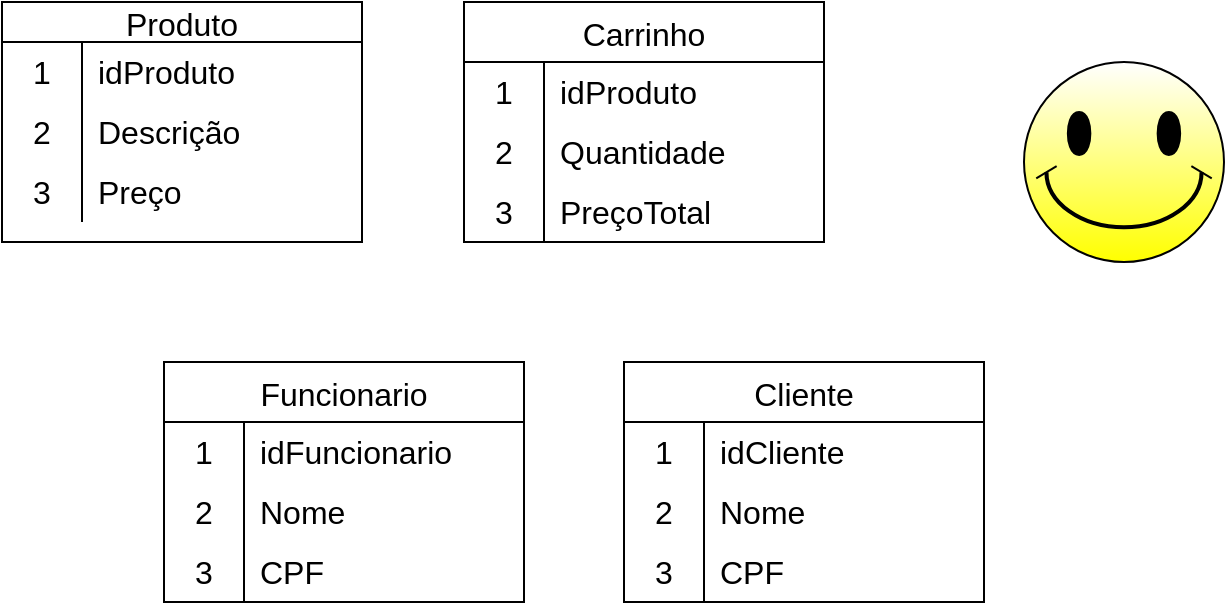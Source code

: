 <mxfile version="22.1.3" type="github">
  <diagram name="Página-1" id="G-Gl8t0qThBcZdOV5HX1">
    <mxGraphModel dx="954" dy="560" grid="1" gridSize="10" guides="1" tooltips="1" connect="1" arrows="1" fold="1" page="1" pageScale="1" pageWidth="827" pageHeight="1169" math="0" shadow="0">
      <root>
        <mxCell id="0" />
        <mxCell id="1" parent="0" />
        <mxCell id="sFsYlM6rFDfG7w3GnfDC-2" value="Produto" style="shape=table;startSize=20;container=1;collapsible=0;childLayout=tableLayout;fixedRows=1;rowLines=0;fontStyle=0;strokeColor=default;fontSize=16;" vertex="1" parent="1">
          <mxGeometry x="19" y="60" width="180" height="120" as="geometry" />
        </mxCell>
        <mxCell id="sFsYlM6rFDfG7w3GnfDC-3" value="" style="shape=tableRow;horizontal=0;startSize=0;swimlaneHead=0;swimlaneBody=0;top=0;left=0;bottom=0;right=0;collapsible=0;dropTarget=0;fillColor=none;points=[[0,0.5],[1,0.5]];portConstraint=eastwest;strokeColor=inherit;fontSize=16;" vertex="1" parent="sFsYlM6rFDfG7w3GnfDC-2">
          <mxGeometry y="20" width="180" height="30" as="geometry" />
        </mxCell>
        <mxCell id="sFsYlM6rFDfG7w3GnfDC-4" value="1" style="shape=partialRectangle;html=1;whiteSpace=wrap;connectable=0;fillColor=none;top=0;left=0;bottom=0;right=0;overflow=hidden;pointerEvents=1;strokeColor=inherit;fontSize=16;" vertex="1" parent="sFsYlM6rFDfG7w3GnfDC-3">
          <mxGeometry width="40" height="30" as="geometry">
            <mxRectangle width="40" height="30" as="alternateBounds" />
          </mxGeometry>
        </mxCell>
        <mxCell id="sFsYlM6rFDfG7w3GnfDC-5" value="idProduto" style="shape=partialRectangle;html=1;whiteSpace=wrap;connectable=0;fillColor=none;top=0;left=0;bottom=0;right=0;align=left;spacingLeft=6;overflow=hidden;strokeColor=inherit;fontSize=16;" vertex="1" parent="sFsYlM6rFDfG7w3GnfDC-3">
          <mxGeometry x="40" width="140" height="30" as="geometry">
            <mxRectangle width="140" height="30" as="alternateBounds" />
          </mxGeometry>
        </mxCell>
        <mxCell id="sFsYlM6rFDfG7w3GnfDC-6" value="" style="shape=tableRow;horizontal=0;startSize=0;swimlaneHead=0;swimlaneBody=0;top=0;left=0;bottom=0;right=0;collapsible=0;dropTarget=0;fillColor=none;points=[[0,0.5],[1,0.5]];portConstraint=eastwest;strokeColor=inherit;fontSize=16;" vertex="1" parent="sFsYlM6rFDfG7w3GnfDC-2">
          <mxGeometry y="50" width="180" height="30" as="geometry" />
        </mxCell>
        <mxCell id="sFsYlM6rFDfG7w3GnfDC-7" value="2" style="shape=partialRectangle;html=1;whiteSpace=wrap;connectable=0;fillColor=none;top=0;left=0;bottom=0;right=0;overflow=hidden;strokeColor=inherit;fontSize=16;" vertex="1" parent="sFsYlM6rFDfG7w3GnfDC-6">
          <mxGeometry width="40" height="30" as="geometry">
            <mxRectangle width="40" height="30" as="alternateBounds" />
          </mxGeometry>
        </mxCell>
        <mxCell id="sFsYlM6rFDfG7w3GnfDC-8" value="Descrição" style="shape=partialRectangle;html=1;whiteSpace=wrap;connectable=0;fillColor=none;top=0;left=0;bottom=0;right=0;align=left;spacingLeft=6;overflow=hidden;strokeColor=inherit;fontSize=16;" vertex="1" parent="sFsYlM6rFDfG7w3GnfDC-6">
          <mxGeometry x="40" width="140" height="30" as="geometry">
            <mxRectangle width="140" height="30" as="alternateBounds" />
          </mxGeometry>
        </mxCell>
        <mxCell id="sFsYlM6rFDfG7w3GnfDC-9" value="" style="shape=tableRow;horizontal=0;startSize=0;swimlaneHead=0;swimlaneBody=0;top=0;left=0;bottom=0;right=0;collapsible=0;dropTarget=0;fillColor=none;points=[[0,0.5],[1,0.5]];portConstraint=eastwest;strokeColor=inherit;fontSize=16;" vertex="1" parent="sFsYlM6rFDfG7w3GnfDC-2">
          <mxGeometry y="80" width="180" height="30" as="geometry" />
        </mxCell>
        <mxCell id="sFsYlM6rFDfG7w3GnfDC-10" value="3" style="shape=partialRectangle;html=1;whiteSpace=wrap;connectable=0;fillColor=none;top=0;left=0;bottom=0;right=0;overflow=hidden;strokeColor=inherit;fontSize=16;" vertex="1" parent="sFsYlM6rFDfG7w3GnfDC-9">
          <mxGeometry width="40" height="30" as="geometry">
            <mxRectangle width="40" height="30" as="alternateBounds" />
          </mxGeometry>
        </mxCell>
        <mxCell id="sFsYlM6rFDfG7w3GnfDC-11" value="Preço" style="shape=partialRectangle;html=1;whiteSpace=wrap;connectable=0;fillColor=none;top=0;left=0;bottom=0;right=0;align=left;spacingLeft=6;overflow=hidden;strokeColor=inherit;fontSize=16;" vertex="1" parent="sFsYlM6rFDfG7w3GnfDC-9">
          <mxGeometry x="40" width="140" height="30" as="geometry">
            <mxRectangle width="140" height="30" as="alternateBounds" />
          </mxGeometry>
        </mxCell>
        <mxCell id="sFsYlM6rFDfG7w3GnfDC-22" value="Carrinho" style="shape=table;startSize=30;container=1;collapsible=0;childLayout=tableLayout;fixedRows=1;rowLines=0;fontStyle=0;strokeColor=default;fontSize=16;" vertex="1" parent="1">
          <mxGeometry x="250" y="60" width="180" height="120" as="geometry" />
        </mxCell>
        <mxCell id="sFsYlM6rFDfG7w3GnfDC-23" value="" style="shape=tableRow;horizontal=0;startSize=0;swimlaneHead=0;swimlaneBody=0;top=0;left=0;bottom=0;right=0;collapsible=0;dropTarget=0;fillColor=none;points=[[0,0.5],[1,0.5]];portConstraint=eastwest;strokeColor=inherit;fontSize=16;" vertex="1" parent="sFsYlM6rFDfG7w3GnfDC-22">
          <mxGeometry y="30" width="180" height="30" as="geometry" />
        </mxCell>
        <mxCell id="sFsYlM6rFDfG7w3GnfDC-24" value="1" style="shape=partialRectangle;html=1;whiteSpace=wrap;connectable=0;fillColor=none;top=0;left=0;bottom=0;right=0;overflow=hidden;pointerEvents=1;strokeColor=inherit;fontSize=16;" vertex="1" parent="sFsYlM6rFDfG7w3GnfDC-23">
          <mxGeometry width="40" height="30" as="geometry">
            <mxRectangle width="40" height="30" as="alternateBounds" />
          </mxGeometry>
        </mxCell>
        <mxCell id="sFsYlM6rFDfG7w3GnfDC-25" value="idProduto" style="shape=partialRectangle;html=1;whiteSpace=wrap;connectable=0;fillColor=none;top=0;left=0;bottom=0;right=0;align=left;spacingLeft=6;overflow=hidden;strokeColor=inherit;fontSize=16;" vertex="1" parent="sFsYlM6rFDfG7w3GnfDC-23">
          <mxGeometry x="40" width="140" height="30" as="geometry">
            <mxRectangle width="140" height="30" as="alternateBounds" />
          </mxGeometry>
        </mxCell>
        <mxCell id="sFsYlM6rFDfG7w3GnfDC-26" value="" style="shape=tableRow;horizontal=0;startSize=0;swimlaneHead=0;swimlaneBody=0;top=0;left=0;bottom=0;right=0;collapsible=0;dropTarget=0;fillColor=none;points=[[0,0.5],[1,0.5]];portConstraint=eastwest;strokeColor=inherit;fontSize=16;" vertex="1" parent="sFsYlM6rFDfG7w3GnfDC-22">
          <mxGeometry y="60" width="180" height="30" as="geometry" />
        </mxCell>
        <mxCell id="sFsYlM6rFDfG7w3GnfDC-27" value="2" style="shape=partialRectangle;html=1;whiteSpace=wrap;connectable=0;fillColor=none;top=0;left=0;bottom=0;right=0;overflow=hidden;strokeColor=inherit;fontSize=16;" vertex="1" parent="sFsYlM6rFDfG7w3GnfDC-26">
          <mxGeometry width="40" height="30" as="geometry">
            <mxRectangle width="40" height="30" as="alternateBounds" />
          </mxGeometry>
        </mxCell>
        <mxCell id="sFsYlM6rFDfG7w3GnfDC-28" value="Quantidade" style="shape=partialRectangle;html=1;whiteSpace=wrap;connectable=0;fillColor=none;top=0;left=0;bottom=0;right=0;align=left;spacingLeft=6;overflow=hidden;strokeColor=inherit;fontSize=16;" vertex="1" parent="sFsYlM6rFDfG7w3GnfDC-26">
          <mxGeometry x="40" width="140" height="30" as="geometry">
            <mxRectangle width="140" height="30" as="alternateBounds" />
          </mxGeometry>
        </mxCell>
        <mxCell id="sFsYlM6rFDfG7w3GnfDC-29" value="" style="shape=tableRow;horizontal=0;startSize=0;swimlaneHead=0;swimlaneBody=0;top=0;left=0;bottom=0;right=0;collapsible=0;dropTarget=0;fillColor=none;points=[[0,0.5],[1,0.5]];portConstraint=eastwest;strokeColor=inherit;fontSize=16;" vertex="1" parent="sFsYlM6rFDfG7w3GnfDC-22">
          <mxGeometry y="90" width="180" height="30" as="geometry" />
        </mxCell>
        <mxCell id="sFsYlM6rFDfG7w3GnfDC-30" value="3" style="shape=partialRectangle;html=1;whiteSpace=wrap;connectable=0;fillColor=none;top=0;left=0;bottom=0;right=0;overflow=hidden;strokeColor=inherit;fontSize=16;" vertex="1" parent="sFsYlM6rFDfG7w3GnfDC-29">
          <mxGeometry width="40" height="30" as="geometry">
            <mxRectangle width="40" height="30" as="alternateBounds" />
          </mxGeometry>
        </mxCell>
        <mxCell id="sFsYlM6rFDfG7w3GnfDC-31" value="PreçoTotal" style="shape=partialRectangle;html=1;whiteSpace=wrap;connectable=0;fillColor=none;top=0;left=0;bottom=0;right=0;align=left;spacingLeft=6;overflow=hidden;strokeColor=inherit;fontSize=16;" vertex="1" parent="sFsYlM6rFDfG7w3GnfDC-29">
          <mxGeometry x="40" width="140" height="30" as="geometry">
            <mxRectangle width="140" height="30" as="alternateBounds" />
          </mxGeometry>
        </mxCell>
        <mxCell id="sFsYlM6rFDfG7w3GnfDC-32" value="Funcionario" style="shape=table;startSize=30;container=1;collapsible=0;childLayout=tableLayout;fixedRows=1;rowLines=0;fontStyle=0;strokeColor=default;fontSize=16;" vertex="1" parent="1">
          <mxGeometry x="100" y="240" width="180" height="120" as="geometry" />
        </mxCell>
        <mxCell id="sFsYlM6rFDfG7w3GnfDC-33" value="" style="shape=tableRow;horizontal=0;startSize=0;swimlaneHead=0;swimlaneBody=0;top=0;left=0;bottom=0;right=0;collapsible=0;dropTarget=0;fillColor=none;points=[[0,0.5],[1,0.5]];portConstraint=eastwest;strokeColor=inherit;fontSize=16;" vertex="1" parent="sFsYlM6rFDfG7w3GnfDC-32">
          <mxGeometry y="30" width="180" height="30" as="geometry" />
        </mxCell>
        <mxCell id="sFsYlM6rFDfG7w3GnfDC-34" value="1" style="shape=partialRectangle;html=1;whiteSpace=wrap;connectable=0;fillColor=none;top=0;left=0;bottom=0;right=0;overflow=hidden;pointerEvents=1;strokeColor=inherit;fontSize=16;" vertex="1" parent="sFsYlM6rFDfG7w3GnfDC-33">
          <mxGeometry width="40" height="30" as="geometry">
            <mxRectangle width="40" height="30" as="alternateBounds" />
          </mxGeometry>
        </mxCell>
        <mxCell id="sFsYlM6rFDfG7w3GnfDC-35" value="idFuncionario" style="shape=partialRectangle;html=1;whiteSpace=wrap;connectable=0;fillColor=none;top=0;left=0;bottom=0;right=0;align=left;spacingLeft=6;overflow=hidden;strokeColor=inherit;fontSize=16;" vertex="1" parent="sFsYlM6rFDfG7w3GnfDC-33">
          <mxGeometry x="40" width="140" height="30" as="geometry">
            <mxRectangle width="140" height="30" as="alternateBounds" />
          </mxGeometry>
        </mxCell>
        <mxCell id="sFsYlM6rFDfG7w3GnfDC-36" value="" style="shape=tableRow;horizontal=0;startSize=0;swimlaneHead=0;swimlaneBody=0;top=0;left=0;bottom=0;right=0;collapsible=0;dropTarget=0;fillColor=none;points=[[0,0.5],[1,0.5]];portConstraint=eastwest;strokeColor=inherit;fontSize=16;" vertex="1" parent="sFsYlM6rFDfG7w3GnfDC-32">
          <mxGeometry y="60" width="180" height="30" as="geometry" />
        </mxCell>
        <mxCell id="sFsYlM6rFDfG7w3GnfDC-37" value="2" style="shape=partialRectangle;html=1;whiteSpace=wrap;connectable=0;fillColor=none;top=0;left=0;bottom=0;right=0;overflow=hidden;strokeColor=inherit;fontSize=16;" vertex="1" parent="sFsYlM6rFDfG7w3GnfDC-36">
          <mxGeometry width="40" height="30" as="geometry">
            <mxRectangle width="40" height="30" as="alternateBounds" />
          </mxGeometry>
        </mxCell>
        <mxCell id="sFsYlM6rFDfG7w3GnfDC-38" value="Nome" style="shape=partialRectangle;html=1;whiteSpace=wrap;connectable=0;fillColor=none;top=0;left=0;bottom=0;right=0;align=left;spacingLeft=6;overflow=hidden;strokeColor=inherit;fontSize=16;" vertex="1" parent="sFsYlM6rFDfG7w3GnfDC-36">
          <mxGeometry x="40" width="140" height="30" as="geometry">
            <mxRectangle width="140" height="30" as="alternateBounds" />
          </mxGeometry>
        </mxCell>
        <mxCell id="sFsYlM6rFDfG7w3GnfDC-39" value="" style="shape=tableRow;horizontal=0;startSize=0;swimlaneHead=0;swimlaneBody=0;top=0;left=0;bottom=0;right=0;collapsible=0;dropTarget=0;fillColor=none;points=[[0,0.5],[1,0.5]];portConstraint=eastwest;strokeColor=inherit;fontSize=16;" vertex="1" parent="sFsYlM6rFDfG7w3GnfDC-32">
          <mxGeometry y="90" width="180" height="30" as="geometry" />
        </mxCell>
        <mxCell id="sFsYlM6rFDfG7w3GnfDC-40" value="3" style="shape=partialRectangle;html=1;whiteSpace=wrap;connectable=0;fillColor=none;top=0;left=0;bottom=0;right=0;overflow=hidden;strokeColor=inherit;fontSize=16;" vertex="1" parent="sFsYlM6rFDfG7w3GnfDC-39">
          <mxGeometry width="40" height="30" as="geometry">
            <mxRectangle width="40" height="30" as="alternateBounds" />
          </mxGeometry>
        </mxCell>
        <mxCell id="sFsYlM6rFDfG7w3GnfDC-41" value="CPF" style="shape=partialRectangle;html=1;whiteSpace=wrap;connectable=0;fillColor=none;top=0;left=0;bottom=0;right=0;align=left;spacingLeft=6;overflow=hidden;strokeColor=inherit;fontSize=16;" vertex="1" parent="sFsYlM6rFDfG7w3GnfDC-39">
          <mxGeometry x="40" width="140" height="30" as="geometry">
            <mxRectangle width="140" height="30" as="alternateBounds" />
          </mxGeometry>
        </mxCell>
        <mxCell id="sFsYlM6rFDfG7w3GnfDC-42" value="Cliente" style="shape=table;startSize=30;container=1;collapsible=0;childLayout=tableLayout;fixedRows=1;rowLines=0;fontStyle=0;strokeColor=default;fontSize=16;" vertex="1" parent="1">
          <mxGeometry x="330" y="240" width="180" height="120" as="geometry" />
        </mxCell>
        <mxCell id="sFsYlM6rFDfG7w3GnfDC-43" value="" style="shape=tableRow;horizontal=0;startSize=0;swimlaneHead=0;swimlaneBody=0;top=0;left=0;bottom=0;right=0;collapsible=0;dropTarget=0;fillColor=none;points=[[0,0.5],[1,0.5]];portConstraint=eastwest;strokeColor=inherit;fontSize=16;" vertex="1" parent="sFsYlM6rFDfG7w3GnfDC-42">
          <mxGeometry y="30" width="180" height="30" as="geometry" />
        </mxCell>
        <mxCell id="sFsYlM6rFDfG7w3GnfDC-44" value="1" style="shape=partialRectangle;html=1;whiteSpace=wrap;connectable=0;fillColor=none;top=0;left=0;bottom=0;right=0;overflow=hidden;pointerEvents=1;strokeColor=inherit;fontSize=16;" vertex="1" parent="sFsYlM6rFDfG7w3GnfDC-43">
          <mxGeometry width="40" height="30" as="geometry">
            <mxRectangle width="40" height="30" as="alternateBounds" />
          </mxGeometry>
        </mxCell>
        <mxCell id="sFsYlM6rFDfG7w3GnfDC-45" value="idCliente" style="shape=partialRectangle;html=1;whiteSpace=wrap;connectable=0;fillColor=none;top=0;left=0;bottom=0;right=0;align=left;spacingLeft=6;overflow=hidden;strokeColor=inherit;fontSize=16;" vertex="1" parent="sFsYlM6rFDfG7w3GnfDC-43">
          <mxGeometry x="40" width="140" height="30" as="geometry">
            <mxRectangle width="140" height="30" as="alternateBounds" />
          </mxGeometry>
        </mxCell>
        <mxCell id="sFsYlM6rFDfG7w3GnfDC-46" value="" style="shape=tableRow;horizontal=0;startSize=0;swimlaneHead=0;swimlaneBody=0;top=0;left=0;bottom=0;right=0;collapsible=0;dropTarget=0;fillColor=none;points=[[0,0.5],[1,0.5]];portConstraint=eastwest;strokeColor=inherit;fontSize=16;" vertex="1" parent="sFsYlM6rFDfG7w3GnfDC-42">
          <mxGeometry y="60" width="180" height="30" as="geometry" />
        </mxCell>
        <mxCell id="sFsYlM6rFDfG7w3GnfDC-47" value="2" style="shape=partialRectangle;html=1;whiteSpace=wrap;connectable=0;fillColor=none;top=0;left=0;bottom=0;right=0;overflow=hidden;strokeColor=inherit;fontSize=16;" vertex="1" parent="sFsYlM6rFDfG7w3GnfDC-46">
          <mxGeometry width="40" height="30" as="geometry">
            <mxRectangle width="40" height="30" as="alternateBounds" />
          </mxGeometry>
        </mxCell>
        <mxCell id="sFsYlM6rFDfG7w3GnfDC-48" value="Nome" style="shape=partialRectangle;html=1;whiteSpace=wrap;connectable=0;fillColor=none;top=0;left=0;bottom=0;right=0;align=left;spacingLeft=6;overflow=hidden;strokeColor=inherit;fontSize=16;" vertex="1" parent="sFsYlM6rFDfG7w3GnfDC-46">
          <mxGeometry x="40" width="140" height="30" as="geometry">
            <mxRectangle width="140" height="30" as="alternateBounds" />
          </mxGeometry>
        </mxCell>
        <mxCell id="sFsYlM6rFDfG7w3GnfDC-49" value="" style="shape=tableRow;horizontal=0;startSize=0;swimlaneHead=0;swimlaneBody=0;top=0;left=0;bottom=0;right=0;collapsible=0;dropTarget=0;fillColor=none;points=[[0,0.5],[1,0.5]];portConstraint=eastwest;strokeColor=inherit;fontSize=16;" vertex="1" parent="sFsYlM6rFDfG7w3GnfDC-42">
          <mxGeometry y="90" width="180" height="30" as="geometry" />
        </mxCell>
        <mxCell id="sFsYlM6rFDfG7w3GnfDC-50" value="3" style="shape=partialRectangle;html=1;whiteSpace=wrap;connectable=0;fillColor=none;top=0;left=0;bottom=0;right=0;overflow=hidden;strokeColor=inherit;fontSize=16;" vertex="1" parent="sFsYlM6rFDfG7w3GnfDC-49">
          <mxGeometry width="40" height="30" as="geometry">
            <mxRectangle width="40" height="30" as="alternateBounds" />
          </mxGeometry>
        </mxCell>
        <mxCell id="sFsYlM6rFDfG7w3GnfDC-51" value="CPF" style="shape=partialRectangle;html=1;whiteSpace=wrap;connectable=0;fillColor=none;top=0;left=0;bottom=0;right=0;align=left;spacingLeft=6;overflow=hidden;strokeColor=inherit;fontSize=16;" vertex="1" parent="sFsYlM6rFDfG7w3GnfDC-49">
          <mxGeometry x="40" width="140" height="30" as="geometry">
            <mxRectangle width="140" height="30" as="alternateBounds" />
          </mxGeometry>
        </mxCell>
        <mxCell id="sFsYlM6rFDfG7w3GnfDC-56" value="" style="verticalLabelPosition=bottom;verticalAlign=top;html=1;shape=mxgraph.basic.smiley;fillColor=default;strokeColor=#000000;gradientColor=#FFFF00;" vertex="1" parent="1">
          <mxGeometry x="530" y="90" width="100" height="100" as="geometry" />
        </mxCell>
      </root>
    </mxGraphModel>
  </diagram>
</mxfile>
